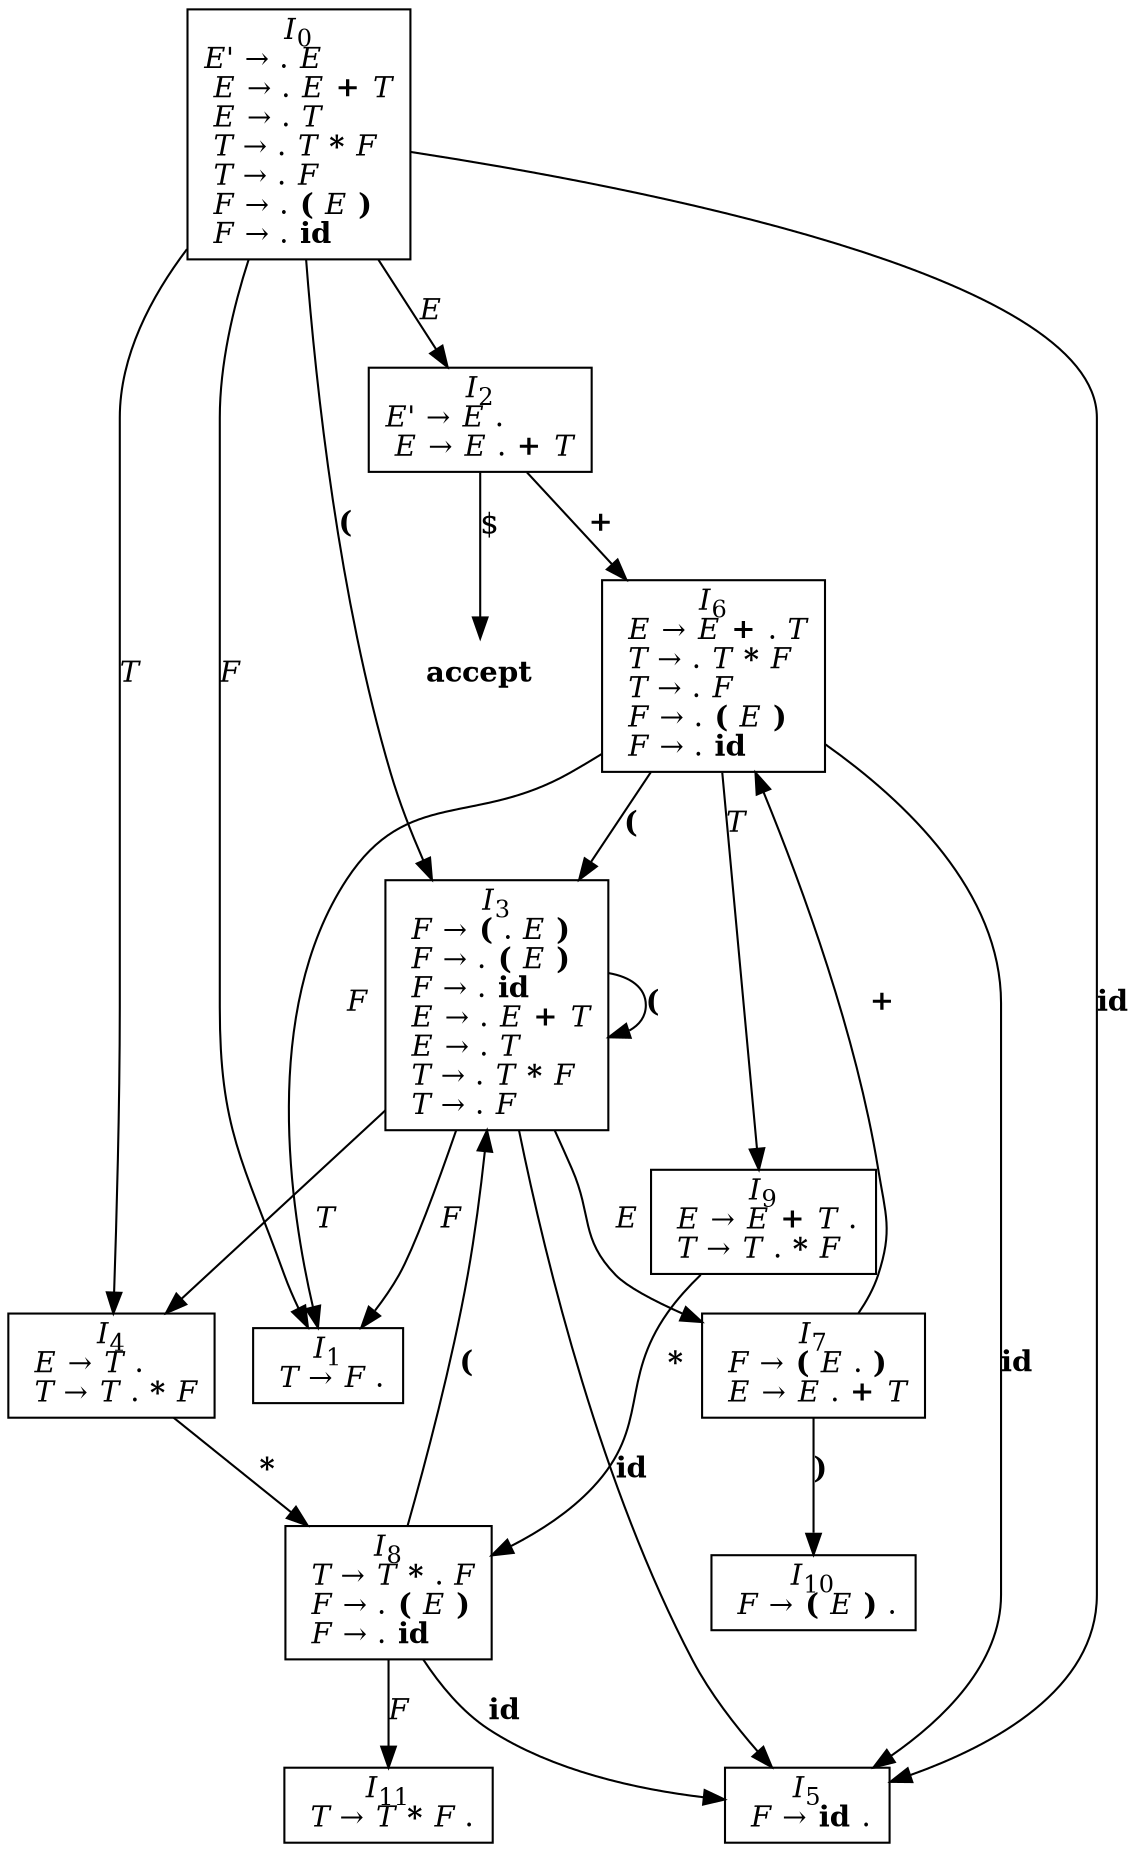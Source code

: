 digraph automaton {
	node [shape=record]
	I0 [label=<<I>I</I><SUB>0</SUB><BR/><I>E'</I> &#8594; . <I>E</I><BR ALIGN="LEFT"/><I> E</I> &#8594; . <I>E</I> <B>+</B> <I>T</I><BR ALIGN="LEFT"/><I> E</I> &#8594; . <I>T</I><BR ALIGN="LEFT"/><I> T</I> &#8594; . <I>T</I> <B>*</B> <I>F</I><BR ALIGN="LEFT"/><I> T</I> &#8594; . <I>F</I><BR ALIGN="LEFT"/><I> F</I> &#8594; . <B>(</B> <I>E</I> <B>)</B><BR ALIGN="LEFT"/><I> F</I> &#8594; . <B>id</B><BR ALIGN="LEFT"/>>]
	I1 [label=<<I>I</I><SUB>1</SUB><BR/><I> T</I> &#8594; <I>F</I> .<BR ALIGN="LEFT"/>>]
	I2 [label=<<I>I</I><SUB>2</SUB><BR/><I>E'</I> &#8594; <I>E</I> .<BR ALIGN="LEFT"/><I> E</I> &#8594; <I>E</I> . <B>+</B> <I>T</I><BR ALIGN="LEFT"/>>]
	I3 [label=<<I>I</I><SUB>3</SUB><BR/><I> F</I> &#8594; <B>(</B> . <I>E</I> <B>)</B><BR ALIGN="LEFT"/><I> F</I> &#8594; . <B>(</B> <I>E</I> <B>)</B><BR ALIGN="LEFT"/><I> F</I> &#8594; . <B>id</B><BR ALIGN="LEFT"/><I> E</I> &#8594; . <I>E</I> <B>+</B> <I>T</I><BR ALIGN="LEFT"/><I> E</I> &#8594; . <I>T</I><BR ALIGN="LEFT"/><I> T</I> &#8594; . <I>T</I> <B>*</B> <I>F</I><BR ALIGN="LEFT"/><I> T</I> &#8594; . <I>F</I><BR ALIGN="LEFT"/>>]
	I4 [label=<<I>I</I><SUB>4</SUB><BR/><I> E</I> &#8594; <I>T</I> .<BR ALIGN="LEFT"/><I> T</I> &#8594; <I>T</I> . <B>*</B> <I>F</I><BR ALIGN="LEFT"/>>]
	I5 [label=<<I>I</I><SUB>5</SUB><BR/><I> F</I> &#8594; <B>id</B> .<BR ALIGN="LEFT"/>>]
	I6 [label=<<I>I</I><SUB>6</SUB><BR/><I> E</I> &#8594; <I>E</I> <B>+</B> . <I>T</I><BR ALIGN="LEFT"/><I> T</I> &#8594; . <I>T</I> <B>*</B> <I>F</I><BR ALIGN="LEFT"/><I> T</I> &#8594; . <I>F</I><BR ALIGN="LEFT"/><I> F</I> &#8594; . <B>(</B> <I>E</I> <B>)</B><BR ALIGN="LEFT"/><I> F</I> &#8594; . <B>id</B><BR ALIGN="LEFT"/>>]
	I7 [label=<<I>I</I><SUB>7</SUB><BR/><I> F</I> &#8594; <B>(</B> <I>E</I> . <B>)</B><BR ALIGN="LEFT"/><I> E</I> &#8594; <I>E</I> . <B>+</B> <I>T</I><BR ALIGN="LEFT"/>>]
	I8 [label=<<I>I</I><SUB>8</SUB><BR/><I> T</I> &#8594; <I>T</I> <B>*</B> . <I>F</I><BR ALIGN="LEFT"/><I> F</I> &#8594; . <B>(</B> <I>E</I> <B>)</B><BR ALIGN="LEFT"/><I> F</I> &#8594; . <B>id</B><BR ALIGN="LEFT"/>>]
	I9 [label=<<I>I</I><SUB>9</SUB><BR/><I> E</I> &#8594; <I>E</I> <B>+</B> <I>T</I> .<BR ALIGN="LEFT"/><I> T</I> &#8594; <I>T</I> . <B>*</B> <I>F</I><BR ALIGN="LEFT"/>>]
	I10 [label=<<I>I</I><SUB>10</SUB><BR/><I> F</I> &#8594; <B>(</B> <I>E</I> <B>)</B> .<BR ALIGN="LEFT"/>>]
	I11 [label=<<I>I</I><SUB>11</SUB><BR/><I> T</I> &#8594; <I>T</I> <B>*</B> <I>F</I> .<BR ALIGN="LEFT"/>>]
	I0 -> I3 [label=<<B>(</B>>]
	I0 -> I5 [label=<<B>id</B>>]
	I0 -> I4 [label=<<I>T</I>>]
	I0 -> I2 [label=<<I>E</I>>]
	I0 -> I1 [label=<<I>F</I>>]
	I2 -> I6 [label=<<B>+</B>>]
	acc [label=<<B>accept</B>> shape=none]
	I2 -> acc [label="$"]
	I3 -> I3 [label=<<B>(</B>>]
	I3 -> I5 [label=<<B>id</B>>]
	I3 -> I4 [label=<<I>T</I>>]
	I3 -> I7 [label=<<I>E</I>>]
	I3 -> I1 [label=<<I>F</I>>]
	I4 -> I8 [label=<<B>*</B>>]
	I6 -> I3 [label=<<B>(</B>>]
	I6 -> I5 [label=<<B>id</B>>]
	I6 -> I9 [label=<<I>T</I>>]
	I6 -> I1 [label=<<I>F</I>>]
	I7 -> I10 [label=<<B>)</B>>]
	I7 -> I6 [label=<<B>+</B>>]
	I8 -> I3 [label=<<B>(</B>>]
	I8 -> I5 [label=<<B>id</B>>]
	I8 -> I11 [label=<<I>F</I>>]
	I9 -> I8 [label=<<B>*</B>>]
}
